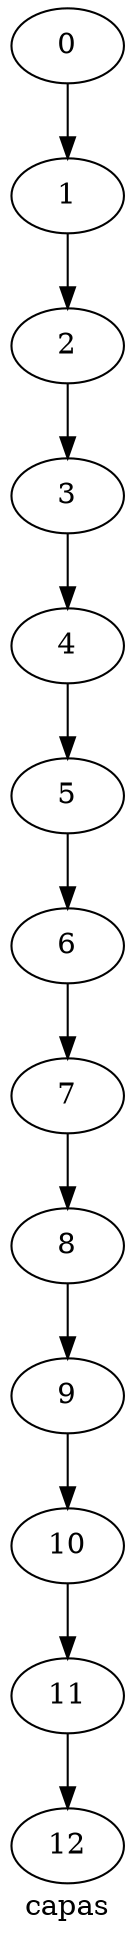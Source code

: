 digraph ABB {
	label= "capas";
	nodo0[label="0"]
	nodo1[label="1"]
	nodo2[label="2"]
	nodo3[label="3"]
	nodo4[label="4"]
	nodo5[label="5"]
	nodo6[label="6"]
	nodo7[label="7"]
	nodo8[label="8"]
	nodo9[label="9"]
	nodo10[label="10"]
	nodo11[label="11"]
	nodo12[label="12"]

	nodo11->nodo12
	nodo10->nodo11
	nodo9->nodo10
	nodo8->nodo9
	nodo7->nodo8
	nodo6->nodo7
	nodo5->nodo6
	nodo4->nodo5
	nodo3->nodo4
	nodo2->nodo3
	nodo1->nodo2
	nodo0->nodo1

 }